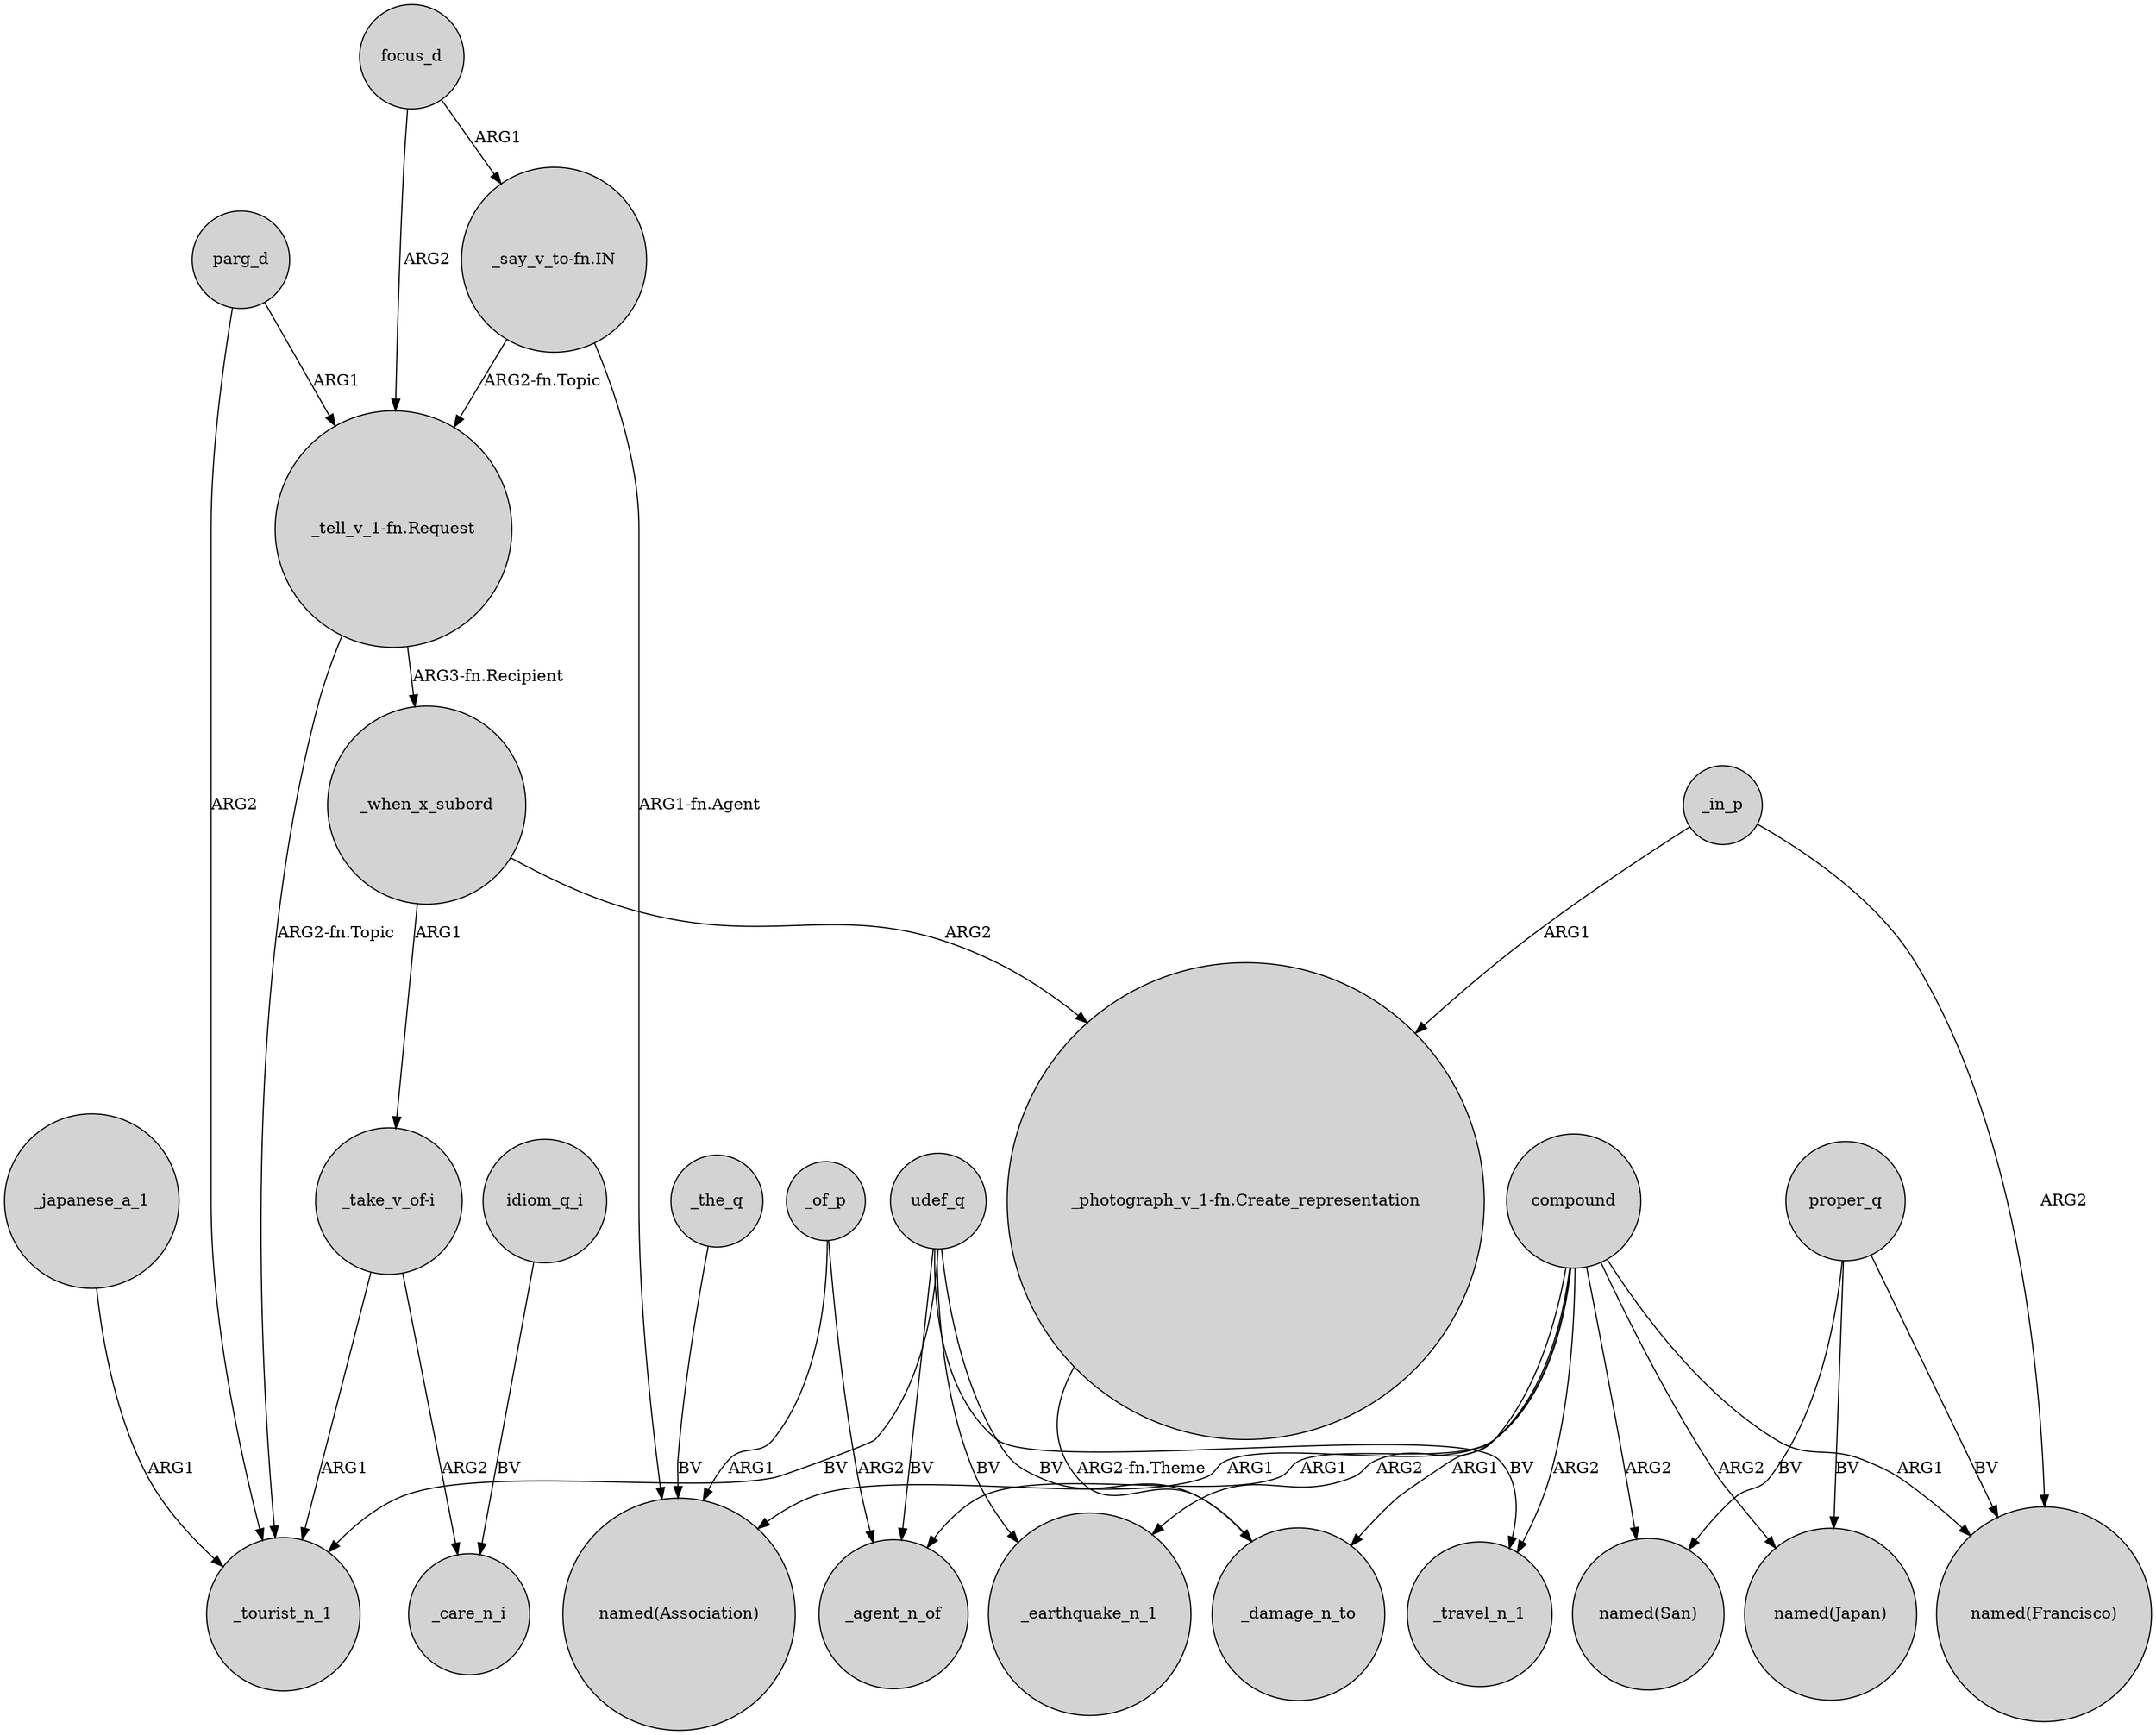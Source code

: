 digraph {
	node [shape=circle style=filled]
	_of_p -> _agent_n_of [label=ARG2]
	compound -> _earthquake_n_1 [label=ARG2]
	_when_x_subord -> "_photograph_v_1-fn.Create_representation" [label=ARG2]
	proper_q -> "named(Francisco)" [label=BV]
	parg_d -> _tourist_n_1 [label=ARG2]
	compound -> "named(San)" [label=ARG2]
	focus_d -> "_tell_v_1-fn.Request" [label=ARG2]
	_in_p -> "_photograph_v_1-fn.Create_representation" [label=ARG1]
	compound -> _damage_n_to [label=ARG1]
	udef_q -> _travel_n_1 [label=BV]
	"_take_v_of-i" -> _tourist_n_1 [label=ARG1]
	_japanese_a_1 -> _tourist_n_1 [label=ARG1]
	_when_x_subord -> "_take_v_of-i" [label=ARG1]
	compound -> "named(Japan)" [label=ARG2]
	proper_q -> "named(Japan)" [label=BV]
	"_say_v_to-fn.IN" -> "named(Association)" [label="ARG1-fn.Agent"]
	_of_p -> "named(Association)" [label=ARG1]
	"_tell_v_1-fn.Request" -> _when_x_subord [label="ARG3-fn.Recipient"]
	udef_q -> _tourist_n_1 [label=BV]
	compound -> _agent_n_of [label=ARG1]
	_in_p -> "named(Francisco)" [label=ARG2]
	udef_q -> _damage_n_to [label=BV]
	"_tell_v_1-fn.Request" -> _tourist_n_1 [label="ARG2-fn.Topic"]
	compound -> "named(Francisco)" [label=ARG1]
	"_take_v_of-i" -> _care_n_i [label=ARG2]
	_the_q -> "named(Association)" [label=BV]
	proper_q -> "named(San)" [label=BV]
	idiom_q_i -> _care_n_i [label=BV]
	compound -> "named(Association)" [label=ARG1]
	"_say_v_to-fn.IN" -> "_tell_v_1-fn.Request" [label="ARG2-fn.Topic"]
	"_photograph_v_1-fn.Create_representation" -> _damage_n_to [label="ARG2-fn.Theme"]
	parg_d -> "_tell_v_1-fn.Request" [label=ARG1]
	compound -> _travel_n_1 [label=ARG2]
	focus_d -> "_say_v_to-fn.IN" [label=ARG1]
	udef_q -> _earthquake_n_1 [label=BV]
	udef_q -> _agent_n_of [label=BV]
}
